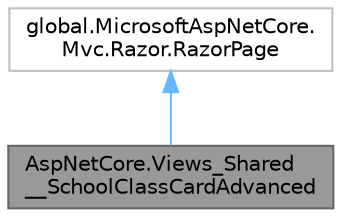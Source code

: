 digraph "AspNetCore.Views_Shared__SchoolClassCardAdvanced"
{
 // LATEX_PDF_SIZE
  bgcolor="transparent";
  edge [fontname=Helvetica,fontsize=10,labelfontname=Helvetica,labelfontsize=10];
  node [fontname=Helvetica,fontsize=10,shape=box,height=0.2,width=0.4];
  Node1 [id="Node000001",label="AspNetCore.Views_Shared\l__SchoolClassCardAdvanced",height=0.2,width=0.4,color="gray40", fillcolor="grey60", style="filled", fontcolor="black",tooltip=" "];
  Node2 -> Node1 [id="edge2_Node000001_Node000002",dir="back",color="steelblue1",style="solid",tooltip=" "];
  Node2 [id="Node000002",label="global.MicrosoftAspNetCore.\lMvc.Razor.RazorPage",height=0.2,width=0.4,color="grey75", fillcolor="white", style="filled",tooltip=" "];
}
